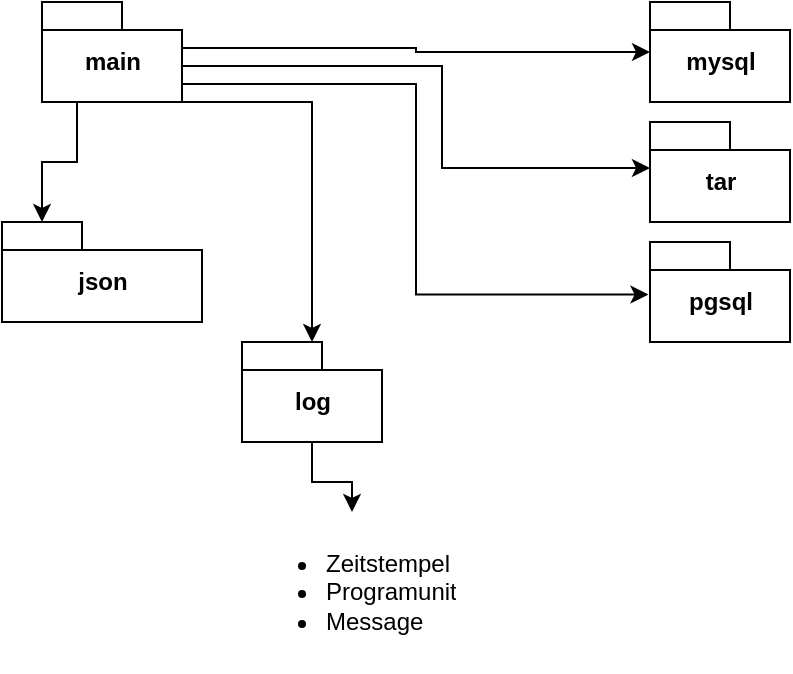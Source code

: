<mxfile version="16.1.2" type="device" pages="2"><diagram name="Übersicht" id="b5b7bab2-c9e2-2cf4-8b2a-24fd1a2a6d21"><mxGraphModel dx="2058" dy="1226" grid="1" gridSize="10" guides="1" tooltips="1" connect="1" arrows="1" fold="1" page="1" pageScale="1" pageWidth="827" pageHeight="1169" background="none" math="0" shadow="0"><root><mxCell id="0"/><mxCell id="1" parent="0"/><mxCell id="L4LOeORBdaJigmKMoLl2-2" value="&lt;div&gt;json&lt;/div&gt;" style="shape=folder;fontStyle=1;spacingTop=10;tabWidth=40;tabHeight=14;tabPosition=left;html=1;" parent="1" vertex="1"><mxGeometry x="20" y="195" width="100" height="50" as="geometry"/></mxCell><mxCell id="L4LOeORBdaJigmKMoLl2-8" value="&lt;div&gt;pgsql&lt;/div&gt;" style="shape=folder;fontStyle=1;spacingTop=10;tabWidth=40;tabHeight=14;tabPosition=left;html=1;" parent="1" vertex="1"><mxGeometry x="344" y="205" width="70" height="50" as="geometry"/></mxCell><mxCell id="L4LOeORBdaJigmKMoLl2-10" value="&lt;div&gt;tar&lt;/div&gt;" style="shape=folder;fontStyle=1;spacingTop=10;tabWidth=40;tabHeight=14;tabPosition=left;html=1;" parent="1" vertex="1"><mxGeometry x="344" y="145" width="70" height="50" as="geometry"/></mxCell><mxCell id="L4LOeORBdaJigmKMoLl2-18" value="mysql" style="shape=folder;fontStyle=1;spacingTop=10;tabWidth=40;tabHeight=14;tabPosition=left;html=1;" parent="1" vertex="1"><mxGeometry x="344" y="85" width="70" height="50" as="geometry"/></mxCell><mxCell id="L4LOeORBdaJigmKMoLl2-22" style="edgeStyle=orthogonalEdgeStyle;rounded=0;orthogonalLoop=1;jettySize=auto;html=1;exitX=0.25;exitY=1;exitDx=0;exitDy=0;exitPerimeter=0;entryX=0;entryY=0;entryDx=20;entryDy=0;entryPerimeter=0;" parent="1" source="L4LOeORBdaJigmKMoLl2-21" target="L4LOeORBdaJigmKMoLl2-2" edge="1"><mxGeometry relative="1" as="geometry"/></mxCell><mxCell id="L4LOeORBdaJigmKMoLl2-27" value="" style="edgeStyle=orthogonalEdgeStyle;rounded=0;orthogonalLoop=1;jettySize=auto;html=1;" parent="1" source="L4LOeORBdaJigmKMoLl2-21" target="L4LOeORBdaJigmKMoLl2-26" edge="1"><mxGeometry relative="1" as="geometry"><Array as="points"><mxPoint x="175" y="135"/></Array></mxGeometry></mxCell><mxCell id="7-KzgkvtW-WRjaIgSDKw-1" style="edgeStyle=orthogonalEdgeStyle;rounded=0;orthogonalLoop=1;jettySize=auto;html=1;exitX=0;exitY=0;exitDx=70;exitDy=23;exitPerimeter=0;" parent="1" source="L4LOeORBdaJigmKMoLl2-21" target="L4LOeORBdaJigmKMoLl2-18" edge="1"><mxGeometry relative="1" as="geometry"/></mxCell><mxCell id="7-KzgkvtW-WRjaIgSDKw-2" style="edgeStyle=orthogonalEdgeStyle;rounded=0;orthogonalLoop=1;jettySize=auto;html=1;exitX=0;exitY=0;exitDx=70;exitDy=32;exitPerimeter=0;entryX=0;entryY=0;entryDx=0;entryDy=23;entryPerimeter=0;" parent="1" source="L4LOeORBdaJigmKMoLl2-21" target="L4LOeORBdaJigmKMoLl2-10" edge="1"><mxGeometry relative="1" as="geometry"><Array as="points"><mxPoint x="240" y="117"/><mxPoint x="240" y="168"/></Array></mxGeometry></mxCell><mxCell id="7-KzgkvtW-WRjaIgSDKw-3" style="edgeStyle=orthogonalEdgeStyle;rounded=0;orthogonalLoop=1;jettySize=auto;html=1;exitX=0;exitY=0;exitDx=70;exitDy=41;exitPerimeter=0;entryX=-0.011;entryY=0.526;entryDx=0;entryDy=0;entryPerimeter=0;" parent="1" source="L4LOeORBdaJigmKMoLl2-21" target="L4LOeORBdaJigmKMoLl2-8" edge="1"><mxGeometry relative="1" as="geometry"/></mxCell><mxCell id="L4LOeORBdaJigmKMoLl2-21" value="main" style="shape=folder;fontStyle=1;spacingTop=10;tabWidth=40;tabHeight=14;tabPosition=left;html=1;" parent="1" vertex="1"><mxGeometry x="40" y="85" width="70" height="50" as="geometry"/></mxCell><mxCell id="n9hYjaCBJJc9QLZz5i2n-2" style="edgeStyle=orthogonalEdgeStyle;rounded=0;orthogonalLoop=1;jettySize=auto;html=1;exitX=0.5;exitY=1;exitDx=0;exitDy=0;exitPerimeter=0;entryX=0.5;entryY=0;entryDx=0;entryDy=0;" parent="1" source="L4LOeORBdaJigmKMoLl2-26" target="n9hYjaCBJJc9QLZz5i2n-3" edge="1"><mxGeometry relative="1" as="geometry"><mxPoint x="190" y="325" as="targetPoint"/></mxGeometry></mxCell><mxCell id="L4LOeORBdaJigmKMoLl2-26" value="log" style="shape=folder;fontStyle=1;spacingTop=10;tabWidth=40;tabHeight=14;tabPosition=left;html=1;" parent="1" vertex="1"><mxGeometry x="140" y="255" width="70" height="50" as="geometry"/></mxCell><mxCell id="n9hYjaCBJJc9QLZz5i2n-3" value="&lt;ul&gt;&lt;li&gt;Zeitstempel&lt;/li&gt;&lt;li&gt;Programunit&lt;/li&gt;&lt;li&gt;Message&lt;/li&gt;&lt;/ul&gt;" style="text;strokeColor=none;fillColor=none;html=1;whiteSpace=wrap;verticalAlign=middle;overflow=hidden;" parent="1" vertex="1"><mxGeometry x="140" y="340" width="110" height="80" as="geometry"/></mxCell></root></mxGraphModel></diagram><diagram id="8_EyPgaJotFcKKXIlEJW" name="PAP"><mxGraphModel dx="1176" dy="690" grid="1" gridSize="10" guides="1" tooltips="1" connect="1" arrows="1" fold="1" page="1" pageScale="1" pageWidth="827" pageHeight="1169" math="0" shadow="0"><root><mxCell id="tbL0CLeGSVns_Xb3fePn-0"/><mxCell id="tbL0CLeGSVns_Xb3fePn-1" parent="tbL0CLeGSVns_Xb3fePn-0"/><mxCell id="wN1bark-tdcR0SDEzdo6-2" value="" style="edgeStyle=orthogonalEdgeStyle;rounded=0;orthogonalLoop=1;jettySize=auto;html=1;" edge="1" parent="tbL0CLeGSVns_Xb3fePn-1" source="wN1bark-tdcR0SDEzdo6-0" target="wN1bark-tdcR0SDEzdo6-1"><mxGeometry relative="1" as="geometry"/></mxCell><mxCell id="wN1bark-tdcR0SDEzdo6-0" value="" style="strokeWidth=2;html=1;shape=mxgraph.flowchart.start_2;whiteSpace=wrap;" vertex="1" parent="tbL0CLeGSVns_Xb3fePn-1"><mxGeometry x="50" y="40" width="80" height="80" as="geometry"/></mxCell><mxCell id="wN1bark-tdcR0SDEzdo6-24" value="" style="edgeStyle=orthogonalEdgeStyle;rounded=0;orthogonalLoop=1;jettySize=auto;html=1;" edge="1" parent="tbL0CLeGSVns_Xb3fePn-1" source="wN1bark-tdcR0SDEzdo6-1" target="wN1bark-tdcR0SDEzdo6-23"><mxGeometry relative="1" as="geometry"/></mxCell><mxCell id="wN1bark-tdcR0SDEzdo6-1" value="Netzwerke mit&lt;br&gt;Containern auslesen" style="whiteSpace=wrap;html=1;strokeWidth=2;" vertex="1" parent="tbL0CLeGSVns_Xb3fePn-1"><mxGeometry x="160" y="50" width="120" height="60" as="geometry"/></mxCell><mxCell id="wN1bark-tdcR0SDEzdo6-28" value="nein" style="edgeStyle=orthogonalEdgeStyle;rounded=0;orthogonalLoop=1;jettySize=auto;html=1;" edge="1" parent="tbL0CLeGSVns_Xb3fePn-1" source="wN1bark-tdcR0SDEzdo6-23" target="wN1bark-tdcR0SDEzdo6-27"><mxGeometry relative="1" as="geometry"/></mxCell><mxCell id="wN1bark-tdcR0SDEzdo6-23" value="Netzwerke&lt;br&gt;durchlaufen?" style="rhombus;whiteSpace=wrap;html=1;strokeWidth=2;" vertex="1" parent="tbL0CLeGSVns_Xb3fePn-1"><mxGeometry x="310" y="40" width="80" height="80" as="geometry"/></mxCell><mxCell id="wN1bark-tdcR0SDEzdo6-30" value="ja" style="edgeStyle=orthogonalEdgeStyle;rounded=0;orthogonalLoop=1;jettySize=auto;html=1;" edge="1" parent="tbL0CLeGSVns_Xb3fePn-1" source="wN1bark-tdcR0SDEzdo6-27" target="wN1bark-tdcR0SDEzdo6-29"><mxGeometry relative="1" as="geometry"/></mxCell><mxCell id="wN1bark-tdcR0SDEzdo6-27" value="Netzwerk&lt;br&gt;sichern?" style="rhombus;whiteSpace=wrap;html=1;strokeWidth=2;" vertex="1" parent="tbL0CLeGSVns_Xb3fePn-1"><mxGeometry x="420" y="40" width="80" height="80" as="geometry"/></mxCell><mxCell id="wN1bark-tdcR0SDEzdo6-32" value="" style="edgeStyle=orthogonalEdgeStyle;rounded=0;orthogonalLoop=1;jettySize=auto;html=1;" edge="1" parent="tbL0CLeGSVns_Xb3fePn-1" source="wN1bark-tdcR0SDEzdo6-29" target="wN1bark-tdcR0SDEzdo6-31"><mxGeometry relative="1" as="geometry"/></mxCell><mxCell id="wN1bark-tdcR0SDEzdo6-29" value="Netzwerk in&lt;br&gt;Config übernehmen" style="whiteSpace=wrap;html=1;strokeWidth=2;" vertex="1" parent="tbL0CLeGSVns_Xb3fePn-1"><mxGeometry x="530" y="50" width="120" height="60" as="geometry"/></mxCell><mxCell id="wN1bark-tdcR0SDEzdo6-36" value="nein" style="edgeStyle=orthogonalEdgeStyle;rounded=0;orthogonalLoop=1;jettySize=auto;html=1;" edge="1" parent="tbL0CLeGSVns_Xb3fePn-1" source="wN1bark-tdcR0SDEzdo6-31" target="wN1bark-tdcR0SDEzdo6-35"><mxGeometry relative="1" as="geometry"/></mxCell><mxCell id="wN1bark-tdcR0SDEzdo6-31" value="Container&lt;br&gt;durchlaufen?" style="rhombus;whiteSpace=wrap;html=1;strokeWidth=2;" vertex="1" parent="tbL0CLeGSVns_Xb3fePn-1"><mxGeometry x="680" y="40" width="80" height="80" as="geometry"/></mxCell><mxCell id="wN1bark-tdcR0SDEzdo6-42" value="ja" style="edgeStyle=orthogonalEdgeStyle;rounded=0;orthogonalLoop=1;jettySize=auto;html=1;" edge="1" parent="tbL0CLeGSVns_Xb3fePn-1" source="wN1bark-tdcR0SDEzdo6-35" target="wN1bark-tdcR0SDEzdo6-41"><mxGeometry relative="1" as="geometry"/></mxCell><mxCell id="wN1bark-tdcR0SDEzdo6-35" value="Container&lt;br&gt;sichern?" style="rhombus;whiteSpace=wrap;html=1;strokeWidth=2;" vertex="1" parent="tbL0CLeGSVns_Xb3fePn-1"><mxGeometry x="680" y="200" width="80" height="80" as="geometry"/></mxCell><mxCell id="wN1bark-tdcR0SDEzdo6-44" value="" style="edgeStyle=orthogonalEdgeStyle;rounded=0;orthogonalLoop=1;jettySize=auto;html=1;" edge="1" parent="tbL0CLeGSVns_Xb3fePn-1" source="wN1bark-tdcR0SDEzdo6-41"><mxGeometry relative="1" as="geometry"><mxPoint x="490" y="240" as="targetPoint"/></mxGeometry></mxCell><mxCell id="wN1bark-tdcR0SDEzdo6-41" value="Containertyp" style="rhombus;whiteSpace=wrap;html=1;strokeWidth=2;" vertex="1" parent="tbL0CLeGSVns_Xb3fePn-1"><mxGeometry x="550" y="200" width="80" height="80" as="geometry"/></mxCell></root></mxGraphModel></diagram></mxfile>